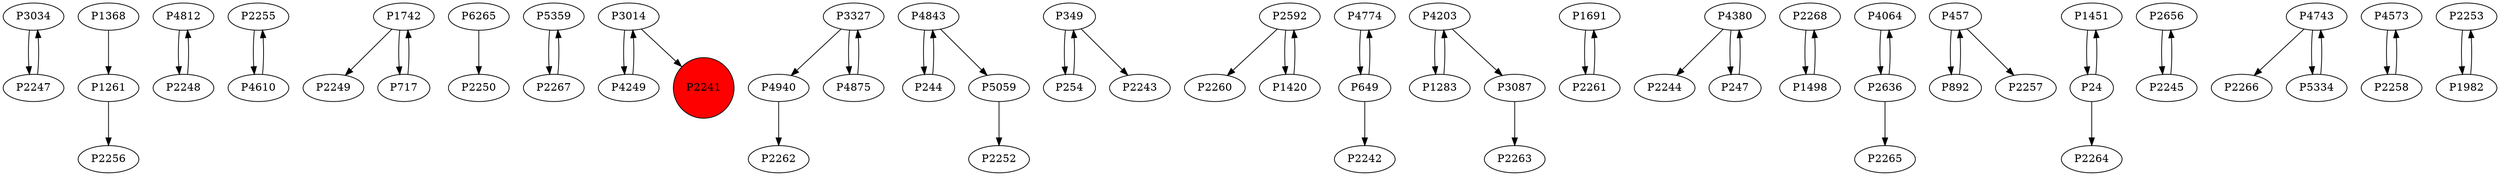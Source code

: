 digraph {
	P3034 -> P2247
	P1368 -> P1261
	P4812 -> P2248
	P2255 -> P4610
	P1742 -> P2249
	P6265 -> P2250
	P1742 -> P717
	P2247 -> P3034
	P5359 -> P2267
	P3014 -> P4249
	P4940 -> P2262
	P3327 -> P4875
	P4843 -> P244
	P349 -> P254
	P2592 -> P2260
	P4774 -> P649
	P4875 -> P3327
	P4203 -> P1283
	P4843 -> P5059
	P4203 -> P3087
	P1691 -> P2261
	P4380 -> P2244
	P254 -> P349
	P3327 -> P4940
	P4380 -> P247
	P2268 -> P1498
	P4064 -> P2636
	P457 -> P892
	P649 -> P2242
	P892 -> P457
	P5059 -> P2252
	P2636 -> P2265
	P2248 -> P4812
	P1283 -> P4203
	P1451 -> P24
	P717 -> P1742
	P2656 -> P2245
	P3014 -> P2241
	P4743 -> P2266
	P247 -> P4380
	P2245 -> P2656
	P2261 -> P1691
	P457 -> P2257
	P4573 -> P2258
	P2592 -> P1420
	P4743 -> P5334
	P3087 -> P2263
	P2253 -> P1982
	P4610 -> P2255
	P1498 -> P2268
	P1420 -> P2592
	P1982 -> P2253
	P2636 -> P4064
	P2267 -> P5359
	P2258 -> P4573
	P349 -> P2243
	P649 -> P4774
	P1261 -> P2256
	P5334 -> P4743
	P244 -> P4843
	P4249 -> P3014
	P24 -> P1451
	P24 -> P2264
	P2241 [shape=circle]
	P2241 [style=filled]
	P2241 [fillcolor=red]
}